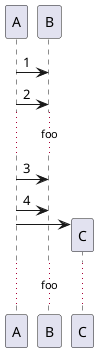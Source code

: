 {
  "sha1": "e5k9hx21nuxydovblwtzskn9f5kgy8x",
  "insertion": {
    "when": "2024-06-01T09:03:04.034Z",
    "user": "plantuml@gmail.com"
  }
}
@startuml
A->B : 1
A->B : 2
...foo...
A->B : 3
A->B : 4
create C
A->C
...foo...
@enduml
